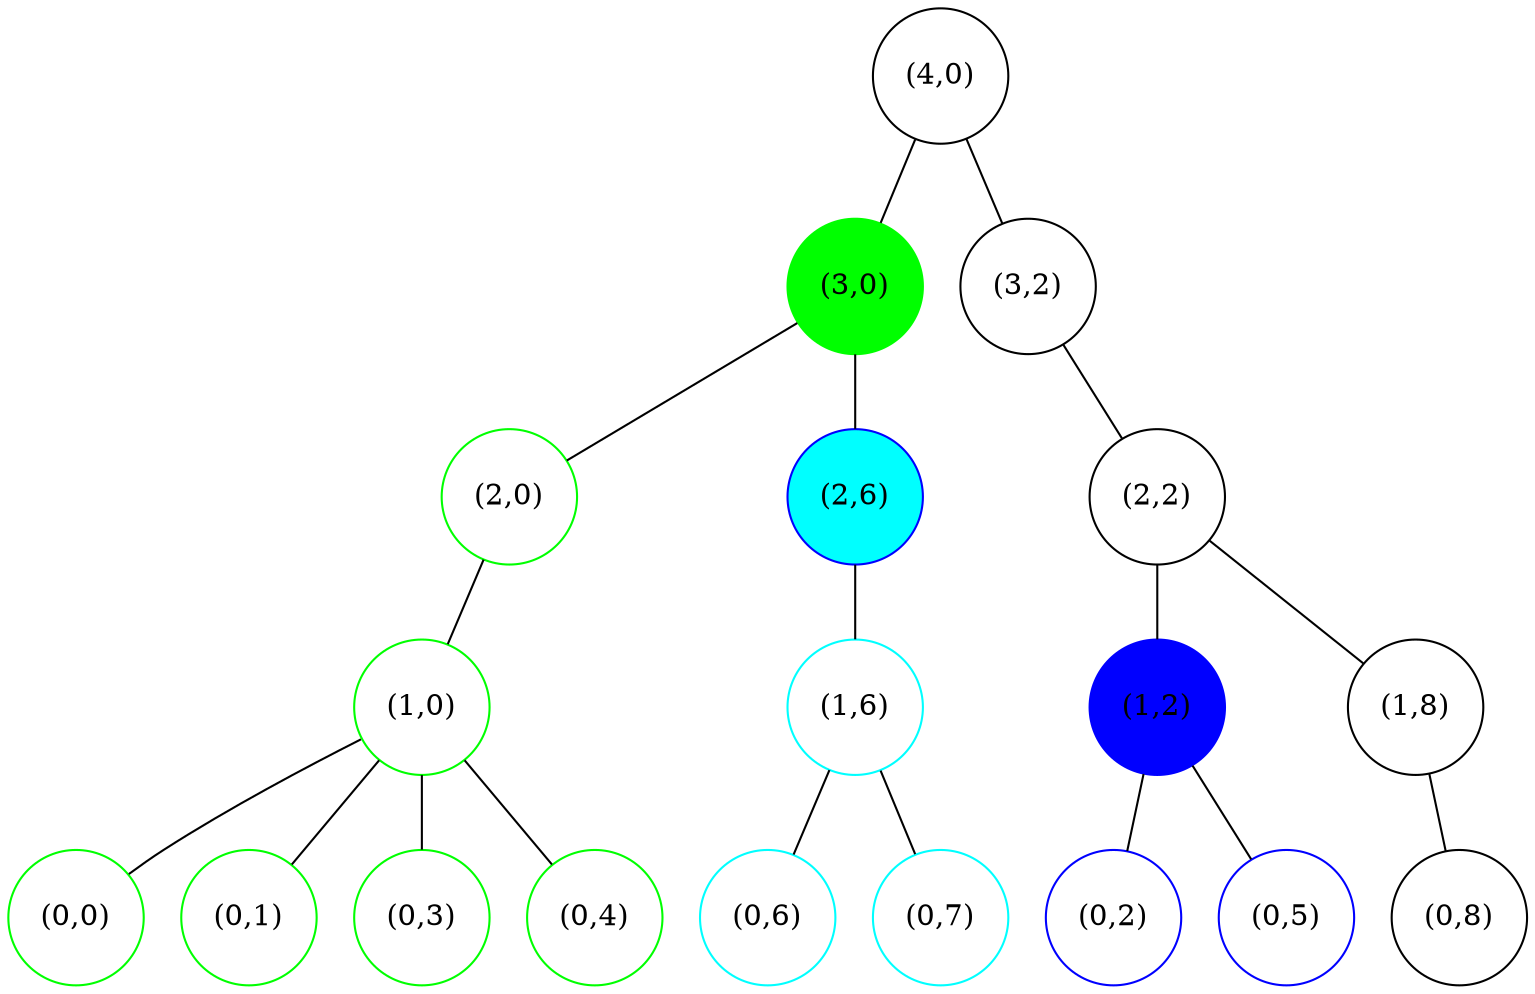 graph
{
	node [shape=circle, style=filled, label=""];

	n4_0 [label="(4,0)", fillcolor="white"];
	n3_0 [label="(3,0)", color="green", fillcolor="green"];
	n3_2 [label="(3,2)", fillcolor="white"];
	n2_0 [label="(2,0)", color="green", fillcolor="white"];
	n2_2 [label="(2,2)", fillcolor="white"];
	n2_6 [label="(2,6)", color="blue", fillcolor="cyan"];
	n1_0 [label="(1,0)", color="green", fillcolor="white"];
	n1_2 [label="(1,2)", color="blue", fillcolor="blue"];
	n1_6 [label="(1,6)", color="cyan", fillcolor="white"];
	n1_8 [label="(1,8)", fillcolor="white"];
	n0_0 [label="(0,0)", color="green", fillcolor="white"];
	n0_1 [label="(0,1)", color="green", fillcolor="white"];
	n0_2 [label="(0,2)", color="blue", fillcolor="white"];
	n0_3 [label="(0,3)", color="green", fillcolor="white"];
	n0_4 [label="(0,4)", color="green", fillcolor="white"];
	n0_5 [label="(0,5)", color="blue", fillcolor="white"];
	n0_6 [label="(0,6)", color="cyan", fillcolor="white"];
	n0_7 [label="(0,7)", color="cyan", fillcolor="white"];
	n0_8 [label="(0,8)", fillcolor="white"];

	n4_0 -- n3_0;
	n4_0 -- n3_2;
	n3_0 -- n2_0;
	n3_2 -- n2_2;
	n3_0 -- n2_6;
	n2_0 -- n1_0;
	n2_2 -- n1_2;
	n2_6 -- n1_6;
	n2_2 -- n1_8;
	n1_0 -- n0_0;
	n1_0 -- n0_1;
	n1_2 -- n0_2;
	n1_0 -- n0_3;
	n1_0 -- n0_4;
	n1_2 -- n0_5;
	n1_6 -- n0_6;
	n1_6 -- n0_7;
	n1_8 -- n0_8;
}
